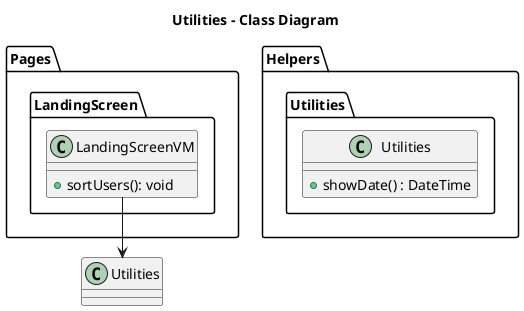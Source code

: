 @startuml Utilities - Class Diagram

title **Utilities - Class Diagram**

package Helpers{
    package Utilities{
        class Utilities{
            + showDate() : DateTime
        }
    }
}

package Pages{
    package LandingScreen{
       class LandingScreenVM{
            + sortUsers(): void
        }
    }
}

LandingScreenVM --> Utilities

newpage

title **Utilities - Class Diagram**

package Helpers{
    package Utilities{
        class Utilities{
            + showDate() : DateTime
        }
    }
}

package Pages{
    package CreatePostScreen{
       class CreatePostScreenVM{
            + addPost(): void
        }
    }
}

CreatePostScreenVM --> Utilities
@enduml